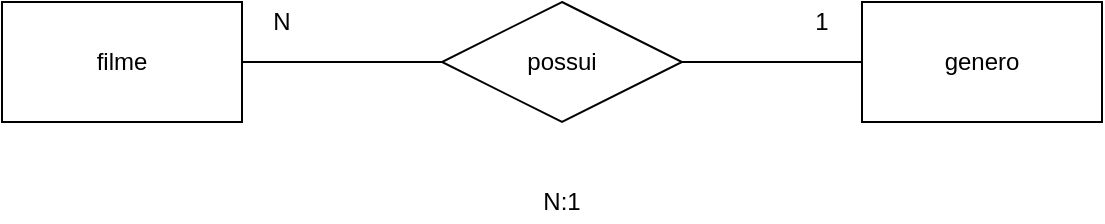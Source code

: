<mxfile version="14.9.3" type="device"><diagram id="wnOU6if15Dh_vu8lPUEJ" name="MER"><mxGraphModel dx="716" dy="399" grid="1" gridSize="10" guides="1" tooltips="1" connect="1" arrows="1" fold="1" page="1" pageScale="1" pageWidth="827" pageHeight="1169" math="0" shadow="0"><root><mxCell id="0"/><mxCell id="1" parent="0"/><mxCell id="gkAzl38YUBeXXQkIOfsk-4" style="edgeStyle=orthogonalEdgeStyle;rounded=0;orthogonalLoop=1;jettySize=auto;html=1;endArrow=none;endFill=0;" edge="1" parent="1" source="gkAzl38YUBeXXQkIOfsk-1" target="gkAzl38YUBeXXQkIOfsk-3"><mxGeometry relative="1" as="geometry"/></mxCell><mxCell id="gkAzl38YUBeXXQkIOfsk-1" value="filme" style="rounded=0;whiteSpace=wrap;html=1;" vertex="1" parent="1"><mxGeometry x="110" y="110" width="120" height="60" as="geometry"/></mxCell><mxCell id="gkAzl38YUBeXXQkIOfsk-5" style="edgeStyle=orthogonalEdgeStyle;rounded=0;orthogonalLoop=1;jettySize=auto;html=1;entryX=1;entryY=0.5;entryDx=0;entryDy=0;endArrow=none;endFill=0;" edge="1" parent="1" source="gkAzl38YUBeXXQkIOfsk-2" target="gkAzl38YUBeXXQkIOfsk-3"><mxGeometry relative="1" as="geometry"/></mxCell><mxCell id="gkAzl38YUBeXXQkIOfsk-2" value="genero" style="rounded=0;whiteSpace=wrap;html=1;" vertex="1" parent="1"><mxGeometry x="540" y="110" width="120" height="60" as="geometry"/></mxCell><mxCell id="gkAzl38YUBeXXQkIOfsk-3" value="possui" style="shape=rhombus;perimeter=rhombusPerimeter;whiteSpace=wrap;html=1;align=center;" vertex="1" parent="1"><mxGeometry x="330" y="110" width="120" height="60" as="geometry"/></mxCell><mxCell id="gkAzl38YUBeXXQkIOfsk-6" value="N:1" style="text;html=1;strokeColor=none;fillColor=none;align=center;verticalAlign=middle;whiteSpace=wrap;rounded=0;" vertex="1" parent="1"><mxGeometry x="370" y="200" width="40" height="20" as="geometry"/></mxCell><mxCell id="gkAzl38YUBeXXQkIOfsk-7" value="N" style="text;html=1;strokeColor=none;fillColor=none;align=center;verticalAlign=middle;whiteSpace=wrap;rounded=0;" vertex="1" parent="1"><mxGeometry x="230" y="110" width="40" height="20" as="geometry"/></mxCell><mxCell id="gkAzl38YUBeXXQkIOfsk-9" value="1" style="text;html=1;strokeColor=none;fillColor=none;align=center;verticalAlign=middle;whiteSpace=wrap;rounded=0;" vertex="1" parent="1"><mxGeometry x="500" y="110" width="40" height="20" as="geometry"/></mxCell></root></mxGraphModel></diagram></mxfile>